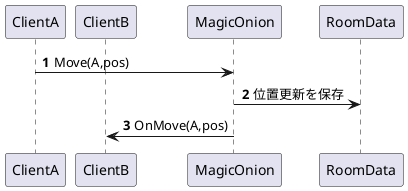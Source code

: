 @startuml
'https://plantuml.com/sequence-diagram

autonumber

participant ClientA
participant ClientB
participant MagicOnion
participant RoomData

ClientA->MagicOnion:Move(A,pos)
MagicOnion->RoomData:位置更新を保存
ClientB<-MagicOnion:OnMove(A,pos)

@enduml
